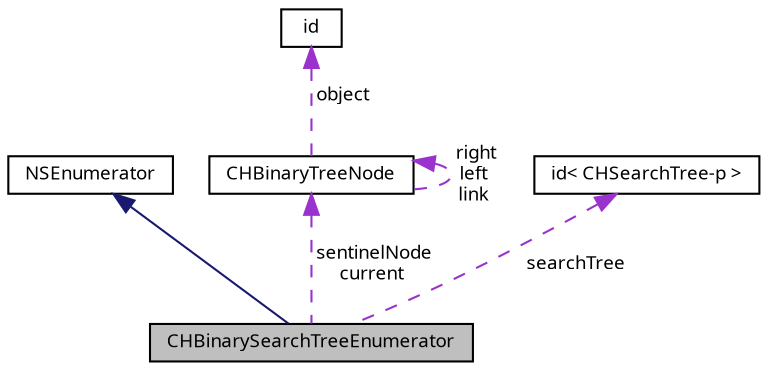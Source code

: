 digraph "CHBinarySearchTreeEnumerator"
{
  bgcolor="transparent";
  edge [fontname="LucidaGrande",fontsize="9",labelfontname="LucidaGrande",labelfontsize="9"];
  node [fontname="LucidaGrande",fontsize="9",shape=record];
  Node1 [label="CHBinarySearchTreeEnumerator",height=0.2,width=0.4,color="black", fillcolor="grey75", style="filled" fontcolor="black"];
  Node2 -> Node1 [dir="back",color="midnightblue",fontsize="9",style="solid",fontname="LucidaGrande"];
  Node2 [label="NSEnumerator",height=0.2,width=0.4,color="black",URL="/Users/pavellitvinenko/Documents/My Projects/LoopsequeDJ/App/Libraries/CHDataStructures/doxygen/doxygen-cocoa-tags.xml$http://developer.apple.com/mac/library/documentation/Cocoa/Reference/Foundation/Classes/NSEnumerator_Class/Reference/Reference.html"];
  Node3 -> Node1 [dir="back",color="darkorchid3",fontsize="9",style="dashed",label=" sentinelNode\ncurrent" ,fontname="LucidaGrande"];
  Node3 [label="CHBinaryTreeNode",height=0.2,width=0.4,color="black",URL="$struct_c_h_binary_tree_node.html",tooltip="A node used by binary search trees for internal storage and representation."];
  Node3 -> Node3 [dir="back",color="darkorchid3",fontsize="9",style="dashed",label=" right\nleft\nlink" ,fontname="LucidaGrande"];
  Node4 -> Node3 [dir="back",color="darkorchid3",fontsize="9",style="dashed",label=" object" ,fontname="LucidaGrande"];
  Node4 [label="id",height=0.2,width=0.4,color="black",URL="/Users/pavellitvinenko/Documents/My Projects/LoopsequeDJ/App/Libraries/CHDataStructures/doxygen/doxygen-cocoa-tags.xml$http://developer.apple.com/mac/library/documentation/Cocoa/Reference/ObjCRuntimeRef/Reference/reference.html"];
  Node5 -> Node1 [dir="back",color="darkorchid3",fontsize="9",style="dashed",label=" searchTree" ,fontname="LucidaGrande"];
  Node5 [label="id\< CHSearchTree-p \>",height=0.2,width=0.4,color="black",URL="/Users/pavellitvinenko/Documents/My Projects/LoopsequeDJ/App/Libraries/CHDataStructures/doxygen/doxygen-cocoa-tags.xml$http://developer.apple.com/mac/library/documentation/Cocoa/Reference/ObjCRuntimeRef/Reference/reference.html"];
}
